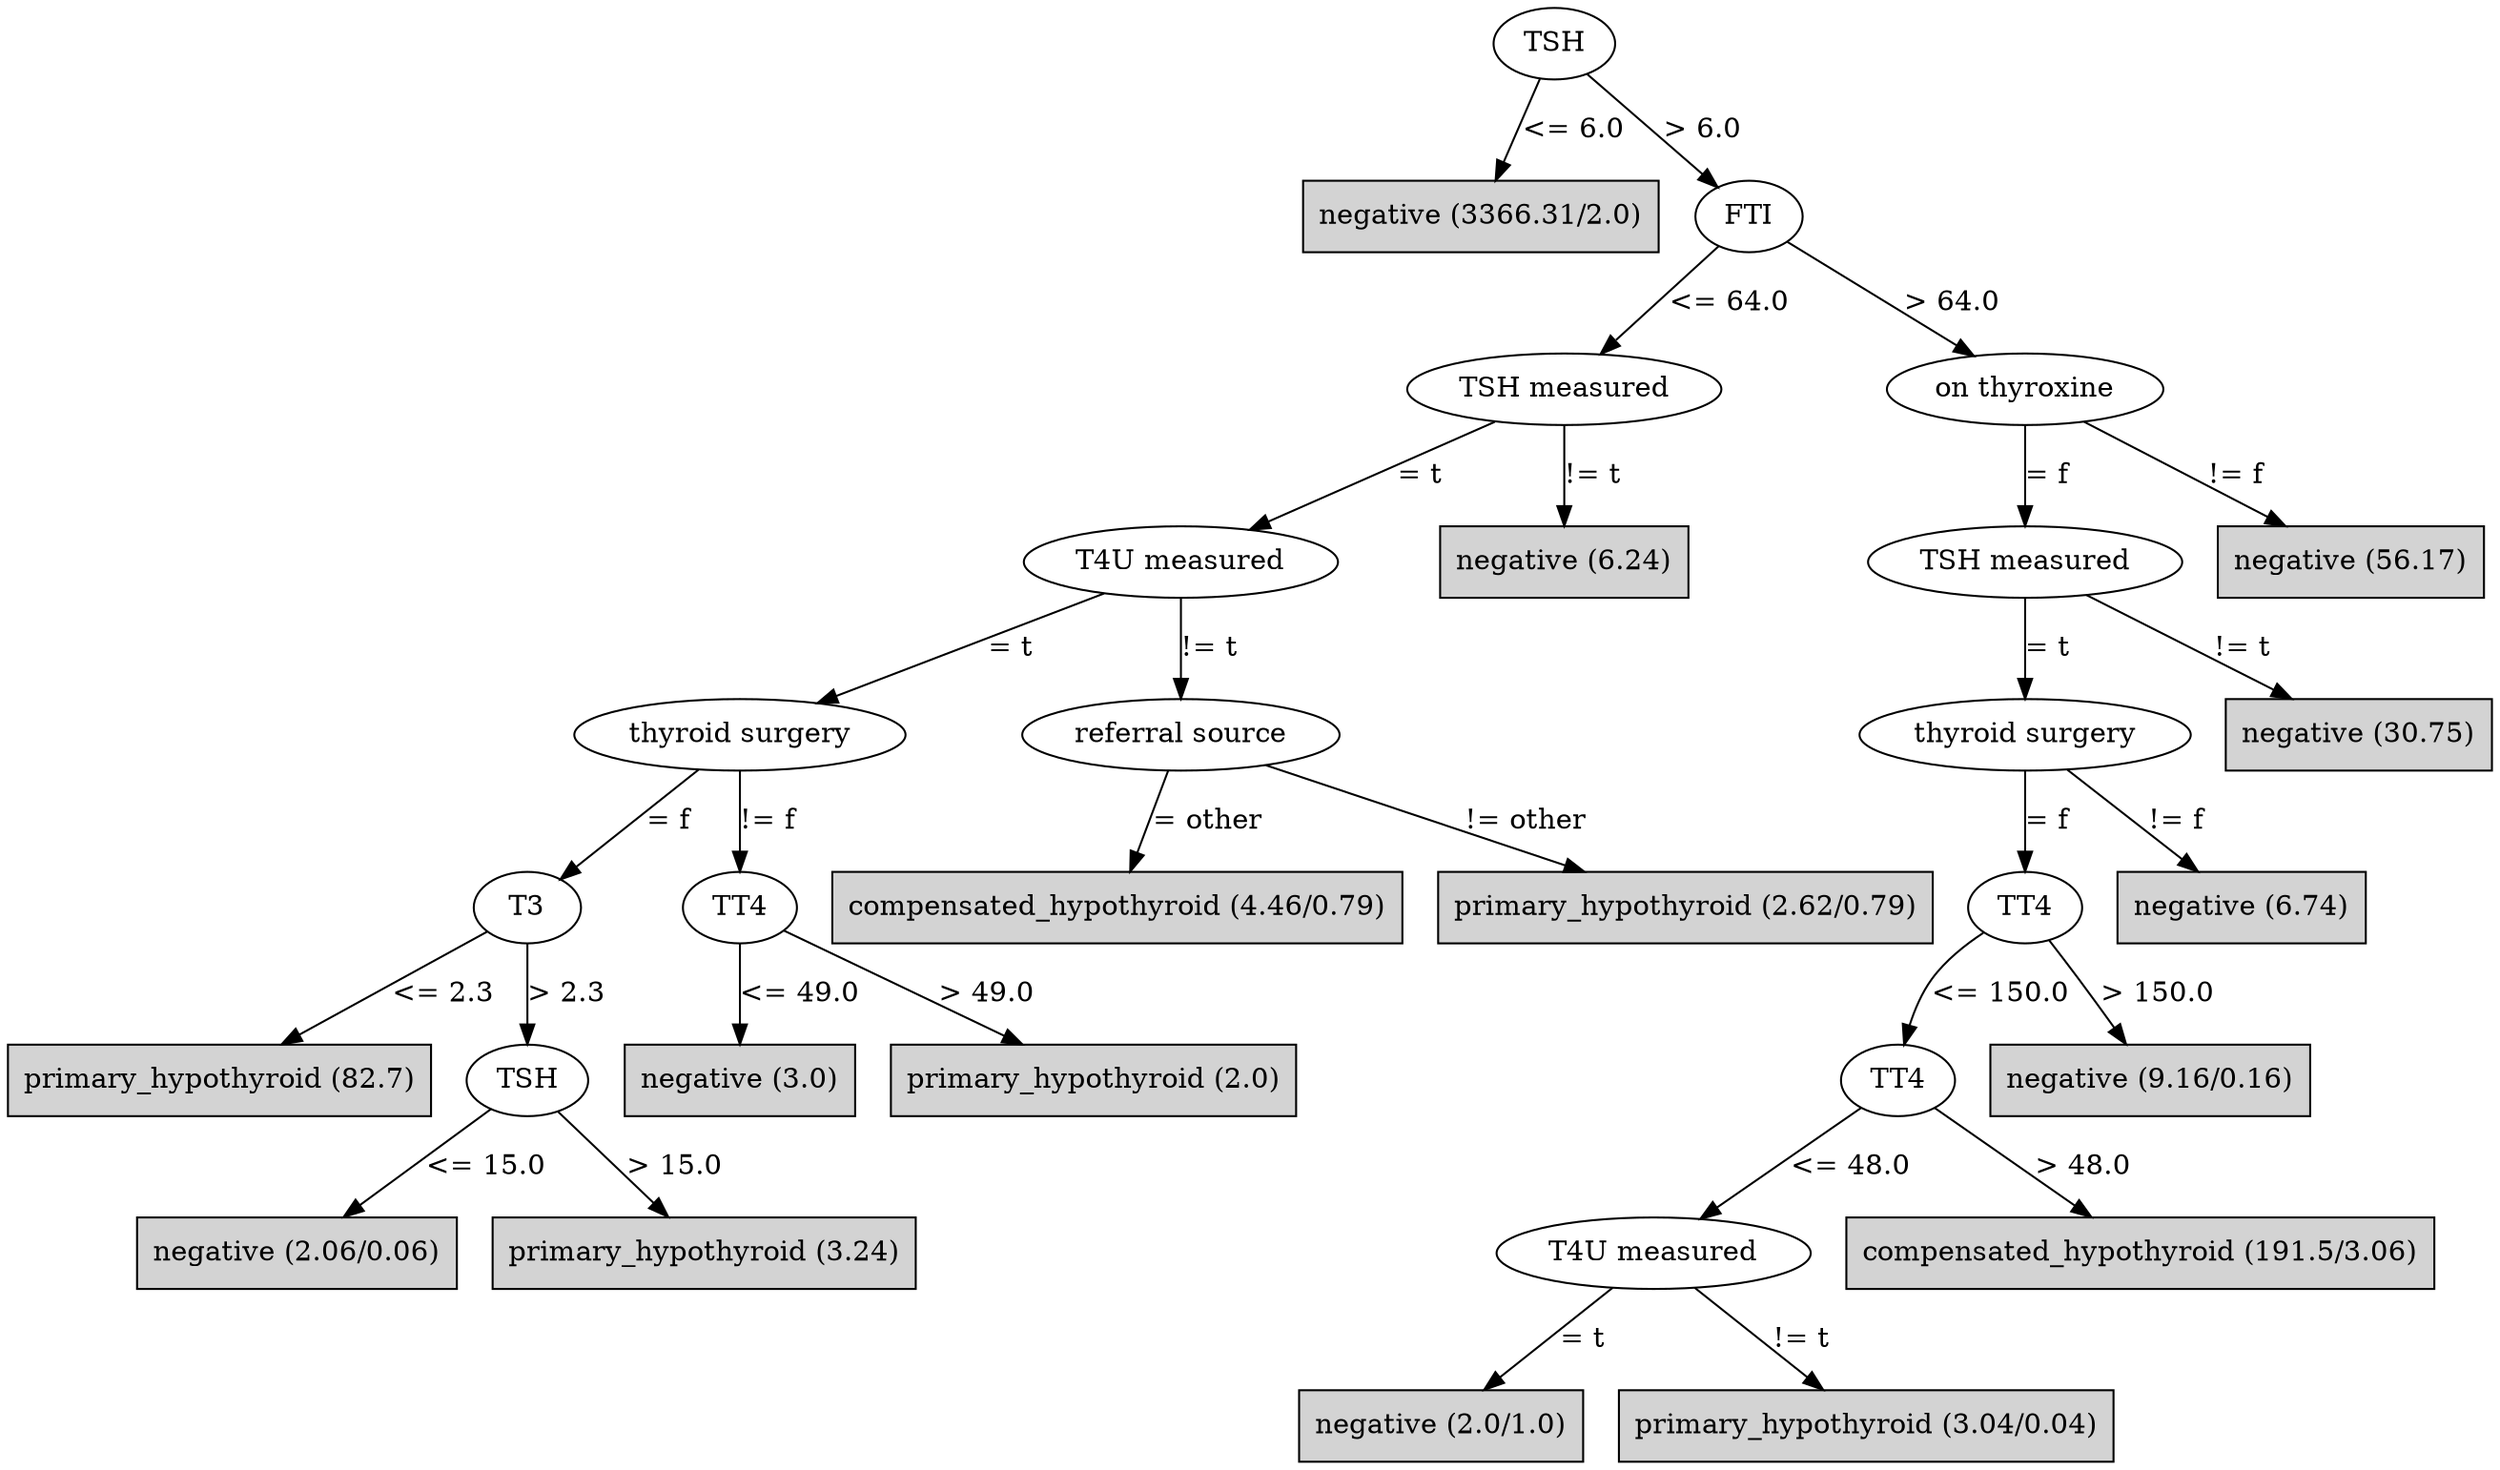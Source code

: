digraph J48Tree {
N0 [label="TSH" ]
N0->N1 [label="<= 6.0"]
N1 [label="negative (3366.31/2.0)" shape=box style=filled ]
N0->N2 [label="> 6.0"]
N2 [label="FTI" ]
N2->N3 [label="<= 64.0"]
N3 [label="TSH measured" ]
N3->N4 [label="= t"]
N4 [label="T4U measured" ]
N4->N5 [label="= t"]
N5 [label="thyroid surgery" ]
N5->N6 [label="= f"]
N6 [label="T3" ]
N6->N7 [label="<= 2.3"]
N7 [label="primary_hypothyroid (82.7)" shape=box style=filled ]
N6->N8 [label="> 2.3"]
N8 [label="TSH" ]
N8->N9 [label="<= 15.0"]
N9 [label="negative (2.06/0.06)" shape=box style=filled ]
N8->N10 [label="> 15.0"]
N10 [label="primary_hypothyroid (3.24)" shape=box style=filled ]
N5->N11 [label="!= f"]
N11 [label="TT4" ]
N11->N12 [label="<= 49.0"]
N12 [label="negative (3.0)" shape=box style=filled ]
N11->N13 [label="> 49.0"]
N13 [label="primary_hypothyroid (2.0)" shape=box style=filled ]
N4->N14 [label="!= t"]
N14 [label="referral source" ]
N14->N15 [label="= other"]
N15 [label="compensated_hypothyroid (4.46/0.79)" shape=box style=filled ]
N14->N16 [label="!= other"]
N16 [label="primary_hypothyroid (2.62/0.79)" shape=box style=filled ]
N3->N17 [label="!= t"]
N17 [label="negative (6.24)" shape=box style=filled ]
N2->N18 [label="> 64.0"]
N18 [label="on thyroxine" ]
N18->N19 [label="= f"]
N19 [label="TSH measured" ]
N19->N20 [label="= t"]
N20 [label="thyroid surgery" ]
N20->N21 [label="= f"]
N21 [label="TT4" ]
N21->N22 [label="<= 150.0"]
N22 [label="TT4" ]
N22->N23 [label="<= 48.0"]
N23 [label="T4U measured" ]
N23->N24 [label="= t"]
N24 [label="negative (2.0/1.0)" shape=box style=filled ]
N23->N25 [label="!= t"]
N25 [label="primary_hypothyroid (3.04/0.04)" shape=box style=filled ]
N22->N26 [label="> 48.0"]
N26 [label="compensated_hypothyroid (191.5/3.06)" shape=box style=filled ]
N21->N27 [label="> 150.0"]
N27 [label="negative (9.16/0.16)" shape=box style=filled ]
N20->N28 [label="!= f"]
N28 [label="negative (6.74)" shape=box style=filled ]
N19->N29 [label="!= t"]
N29 [label="negative (30.75)" shape=box style=filled ]
N18->N30 [label="!= f"]
N30 [label="negative (56.17)" shape=box style=filled ]
}

